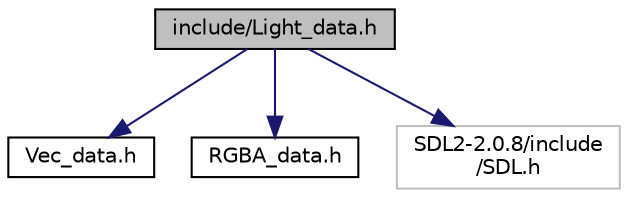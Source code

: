 digraph "include/Light_data.h"
{
  edge [fontname="Helvetica",fontsize="10",labelfontname="Helvetica",labelfontsize="10"];
  node [fontname="Helvetica",fontsize="10",shape=record];
  Node0 [label="include/Light_data.h",height=0.2,width=0.4,color="black", fillcolor="grey75", style="filled", fontcolor="black"];
  Node0 -> Node1 [color="midnightblue",fontsize="10",style="solid"];
  Node1 [label="Vec_data.h",height=0.2,width=0.4,color="black", fillcolor="white", style="filled",URL="$_vec__data_8h.html"];
  Node0 -> Node2 [color="midnightblue",fontsize="10",style="solid"];
  Node2 [label="RGBA_data.h",height=0.2,width=0.4,color="black", fillcolor="white", style="filled",URL="$_r_g_b_a__data_8h.html"];
  Node0 -> Node3 [color="midnightblue",fontsize="10",style="solid"];
  Node3 [label="SDL2-2.0.8/include\l/SDL.h",height=0.2,width=0.4,color="grey75", fillcolor="white", style="filled"];
}
